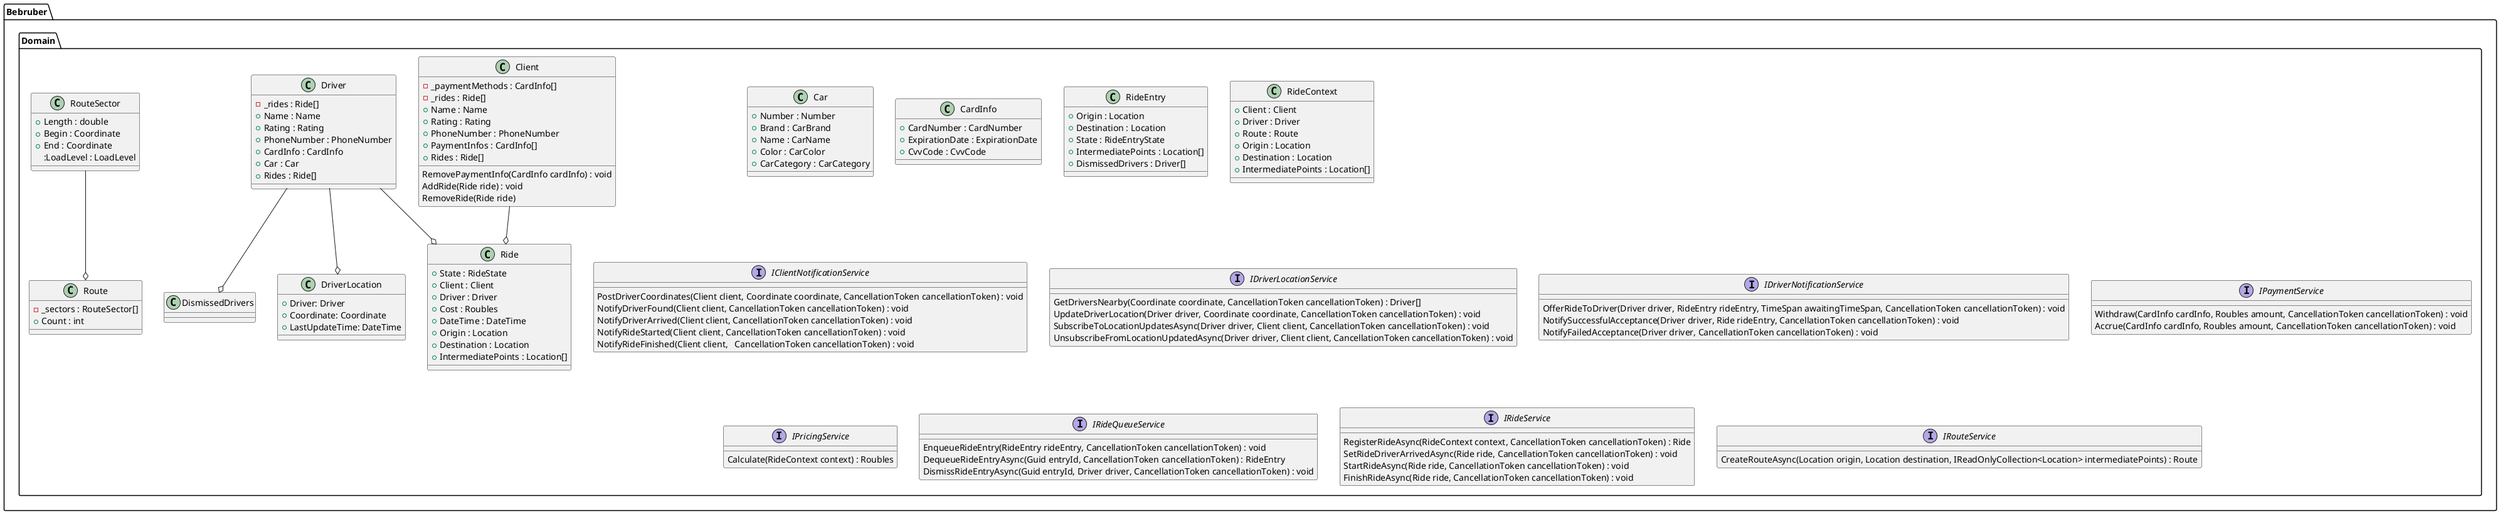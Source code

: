 @startuml Structure
'https://plantuml.com/class-diagram

package Bebruber.Domain
{
    class Car
    {
        +Number : Number
        +Brand : CarBrand
        +Name : CarName
        +Color : CarColor
        +CarCategory : CarCategory
    }

    class CardInfo
    {
        +CardNumber : CardNumber
        +ExpirationDate : ExpirationDate
        +CvvCode : CvvCode
    }

    class Client
    {
        -_paymentMethods : CardInfo[]
        -_rides : Ride[]
        +Name : Name
        +Rating : Rating
        +PhoneNumber : PhoneNumber
        +PaymentInfos : CardInfo[]
        +Rides : Ride[]
        
        RemovePaymentInfo(CardInfo cardInfo) : void
        AddRide(Ride ride) : void
        RemoveRide(Ride ride)
    }

    class Driver
    {
        -_rides : Ride[]
        +Name : Name
        +Rating : Rating
        +PhoneNumber : PhoneNumber
        +CardInfo : CardInfo
        +Car : Car
        +Rides : Ride[]
    }

    class DriverLocation
    {
        +Driver: Driver
        +Coordinate: Coordinate
        +LastUpdateTime: DateTime
    }

    class Ride
    {
        +State : RideState
        +Client : Client
        +Driver : Driver
        +Cost : Roubles
        +DateTime : DateTime
        +Origin : Location
        +Destination : Location
        +IntermediatePoints : Location[] 
    }

    class RideEntry
    {
        +Origin : Location
        +Destination : Location
        +State : RideEntryState
        +IntermediatePoints : Location[]
        +DismissedDrivers : Driver[]
    }

    Driver --o DriverLocation
    Driver --o Ride
    Driver --o DismissedDrivers
    Client --o Ride

    class RideContext
    {
        +Client : Client
        +Driver : Driver
        +Route : Route
        +Origin : Location
        +Destination : Location
        +IntermediatePoints : Location[]
    }

    class Route
    {
        -_sectors : RouteSector[]
        +Count : int
    }

    class RouteSector
    {
        +Length : double
        +Begin : Coordinate
        +End : Coordinate
        :LoadLevel : LoadLevel
    }

    RouteSector --o Route

    interface IClientNotificationService
    {
        PostDriverCoordinates(Client client, Coordinate coordinate, CancellationToken cancellationToken) : void
        NotifyDriverFound(Client client, CancellationToken cancellationToken) : void
        NotifyDriverArrived(Client client, CancellationToken cancellationToken) : void
        NotifyRideStarted(Client client, CancellationToken cancellationToken) : void
        NotifyRideFinished(Client client,   CancellationToken cancellationToken) : void
    }

    interface IDriverLocationService
    {
        GetDriversNearby(Coordinate coordinate, CancellationToken cancellationToken) : Driver[]
        UpdateDriverLocation(Driver driver, Coordinate coordinate, CancellationToken cancellationToken) : void
        SubscribeToLocationUpdatesAsync(Driver driver, Client client, CancellationToken cancellationToken) : void
        UnsubscribeFromLocationUpdatedAsync(Driver driver, Client client, CancellationToken cancellationToken) : void
    }

    interface IDriverNotificationService
    {
        OfferRideToDriver(Driver driver, RideEntry rideEntry, TimeSpan awaitingTimeSpan, CancellationToken cancellationToken) : void
        NotifySuccessfulAcceptance(Driver driver, Ride rideEntry, CancellationToken cancellationToken) : void
        NotifyFailedAcceptance(Driver driver, CancellationToken cancellationToken) : void
    }

    interface IPaymentService
    {
        Withdraw(CardInfo cardInfo, Roubles amount, CancellationToken cancellationToken) : void
        Accrue(CardInfo cardInfo, Roubles amount, CancellationToken cancellationToken) : void
    }

    interface IPricingService
    {
        Calculate(RideContext context) : Roubles
    }

    interface IRideQueueService
    {
        EnqueueRideEntry(RideEntry rideEntry, CancellationToken cancellationToken) : void
        DequeueRideEntryAsync(Guid entryId, CancellationToken cancellationToken) : RideEntry
        DismissRideEntryAsync(Guid entryId, Driver driver, CancellationToken cancellationToken) : void
    }

    interface IRideService
    {
        RegisterRideAsync(RideContext context, CancellationToken cancellationToken) : Ride
        SetRideDriverArrivedAsync(Ride ride, CancellationToken cancellationToken) : void
        StartRideAsync(Ride ride, CancellationToken cancellationToken) : void
        FinishRideAsync(Ride ride, CancellationToken cancellationToken) : void
    }

    interface IRouteService
    {
        CreateRouteAsync(Location origin, Location destination, IReadOnlyCollection<Location> intermediatePoints) : Route
    }
}

@enduml
